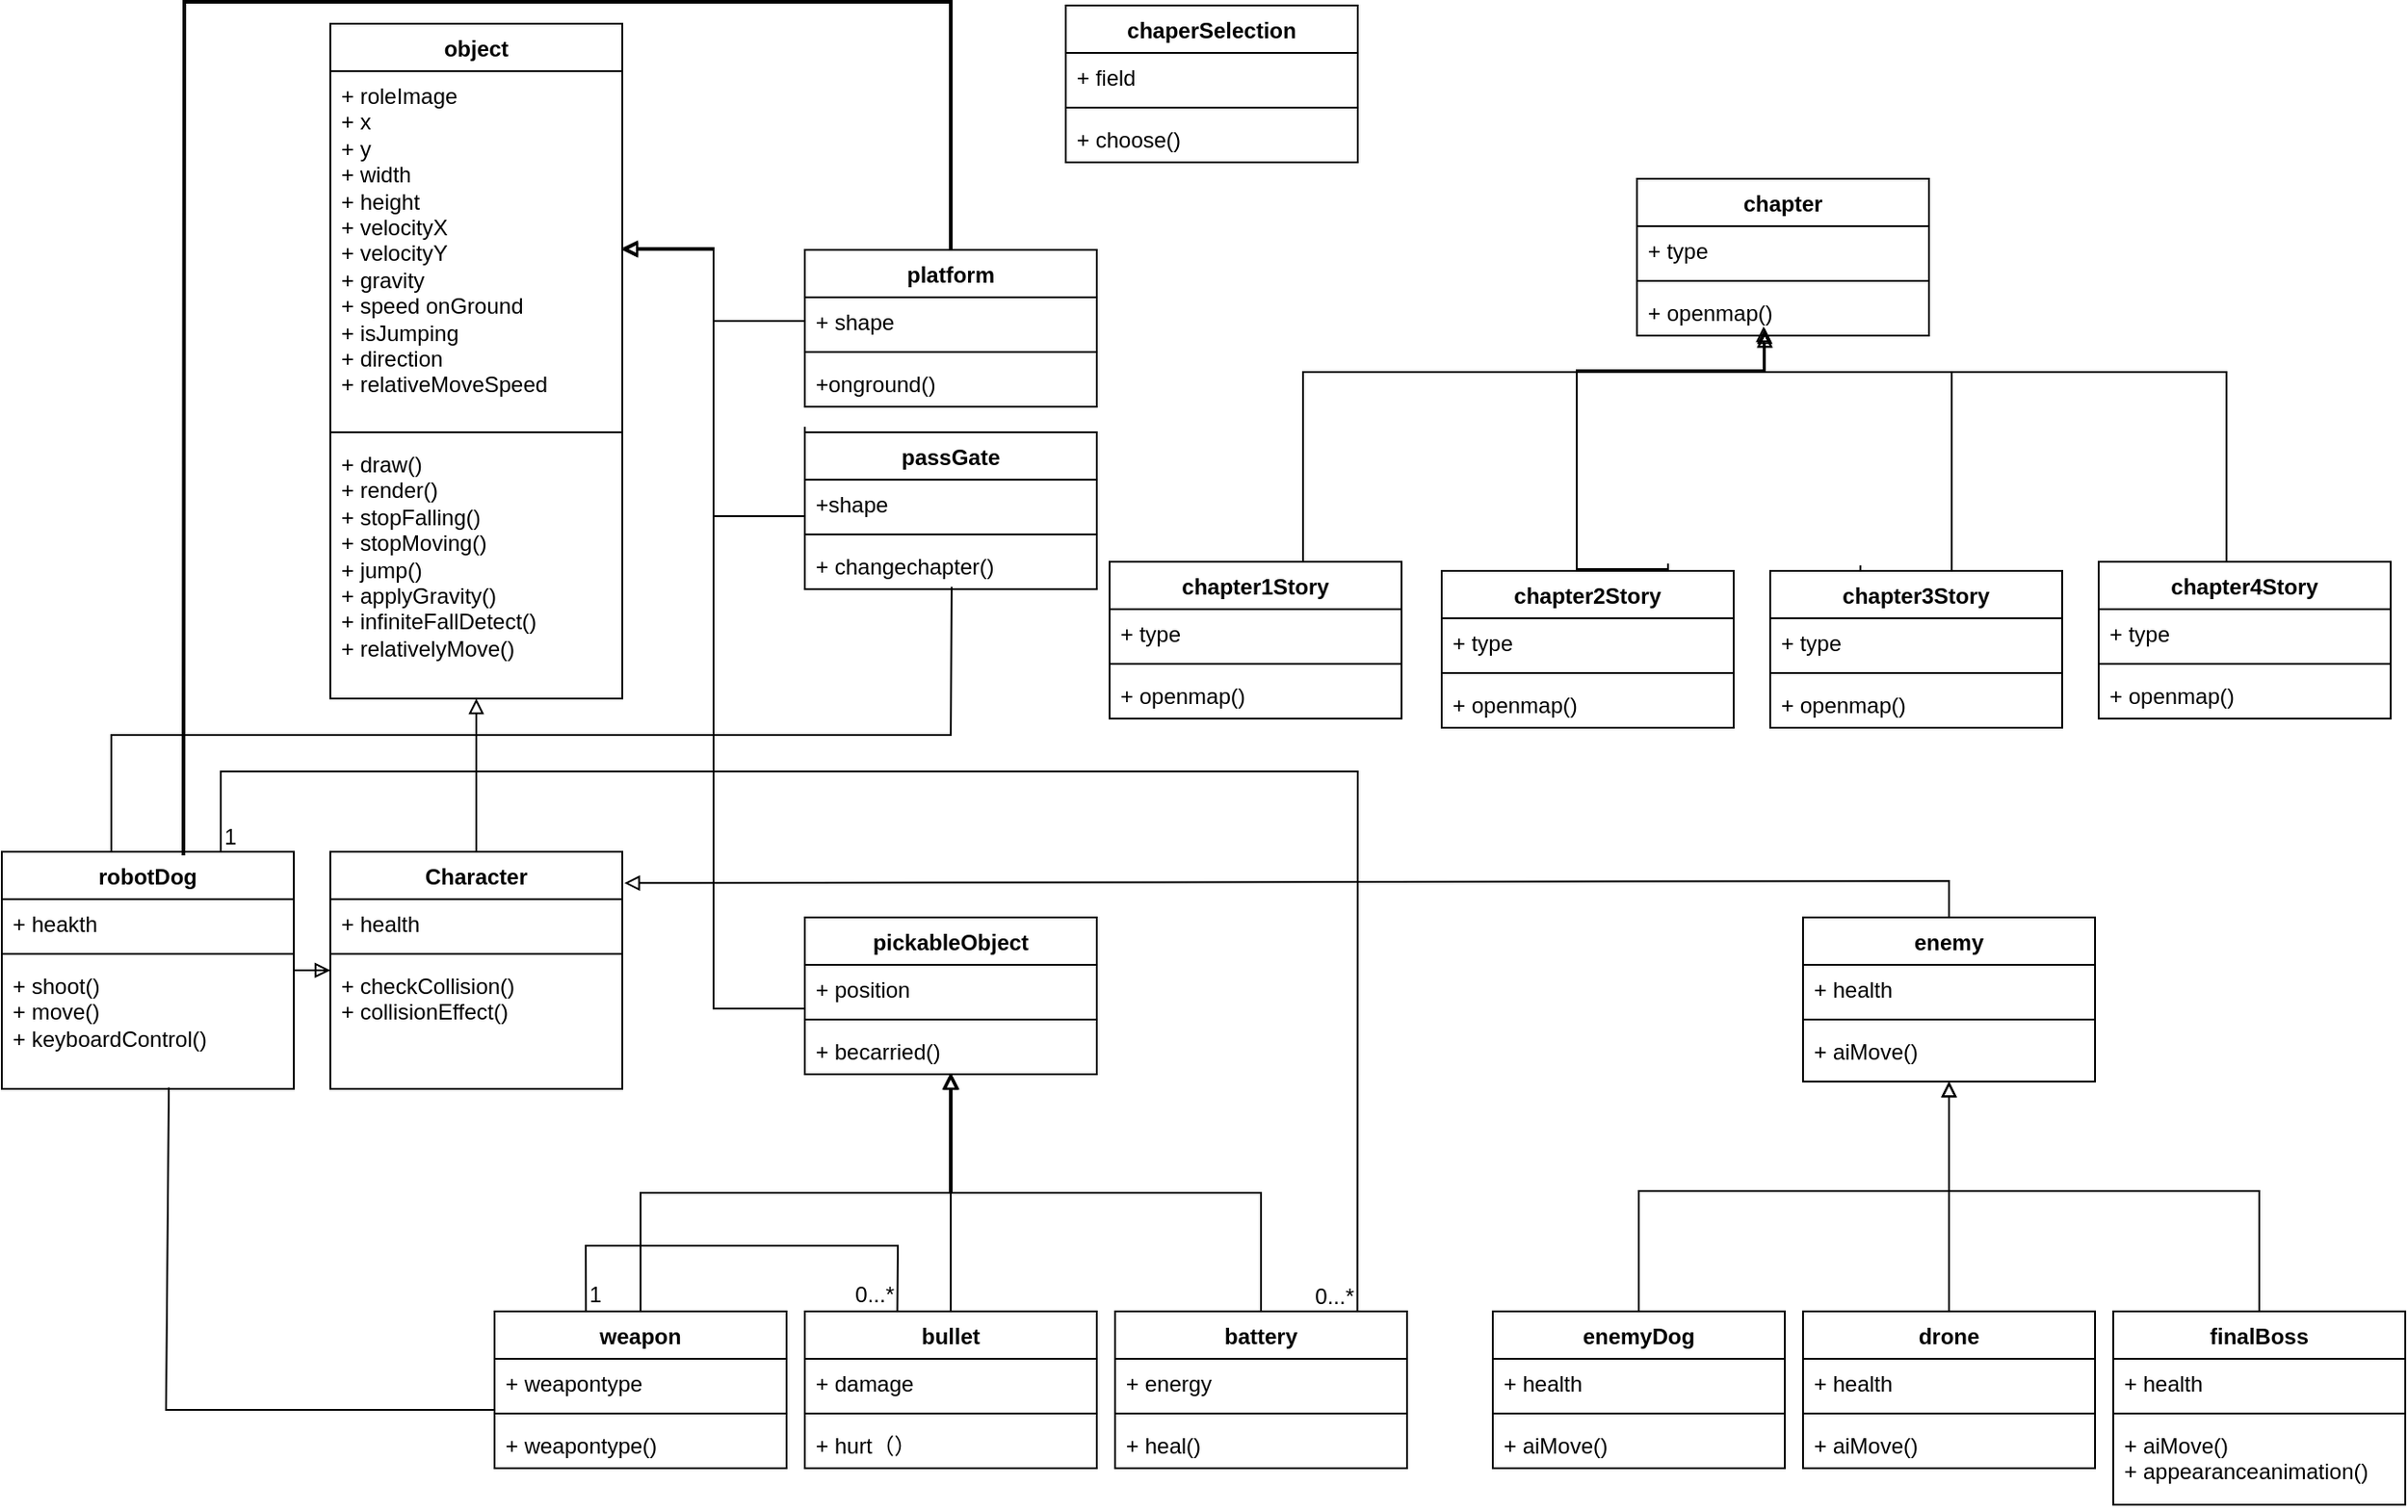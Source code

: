 <mxfile version="26.2.14">
  <diagram name="第 1 页" id="Hwi3SMRiW6C2YLHzwT59">
    <mxGraphModel dx="1477" dy="814" grid="0" gridSize="10" guides="1" tooltips="1" connect="1" arrows="1" fold="1" page="0" pageScale="1" pageWidth="827" pageHeight="1169" math="0" shadow="0">
      <root>
        <mxCell id="0" />
        <mxCell id="1" parent="0" />
        <mxCell id="Ydy03OJYwAmVGz2QXwth-1" value="object" style="swimlane;fontStyle=1;align=center;verticalAlign=top;childLayout=stackLayout;horizontal=1;startSize=26;horizontalStack=0;resizeParent=1;resizeParentMax=0;resizeLast=0;collapsible=1;marginBottom=0;whiteSpace=wrap;html=1;" parent="1" vertex="1">
          <mxGeometry x="200" y="250" width="160" height="370" as="geometry">
            <mxRectangle x="190" y="40" width="70" height="30" as="alternateBounds" />
          </mxGeometry>
        </mxCell>
        <mxCell id="Ydy03OJYwAmVGz2QXwth-2" value="+ roleImage&lt;div&gt;&lt;span style=&quot;background-color: transparent; color: light-dark(rgb(0, 0, 0), rgb(255, 255, 255));&quot;&gt;+ x&lt;/span&gt;&lt;/div&gt;&lt;div&gt;&lt;span style=&quot;background-color: transparent; color: light-dark(rgb(0, 0, 0), rgb(255, 255, 255));&quot;&gt;+ y&lt;/span&gt;&lt;/div&gt;&lt;div&gt;&lt;span style=&quot;background-color: transparent; color: light-dark(rgb(0, 0, 0), rgb(255, 255, 255));&quot;&gt;+ width&lt;/span&gt;&lt;/div&gt;&lt;div&gt;&lt;span style=&quot;background-color: transparent; color: light-dark(rgb(0, 0, 0), rgb(255, 255, 255));&quot;&gt;+ height&lt;/span&gt;&lt;/div&gt;&lt;div&gt;&lt;span style=&quot;background-color: transparent; color: light-dark(rgb(0, 0, 0), rgb(255, 255, 255));&quot;&gt;+ velocityX&lt;/span&gt;&lt;/div&gt;&lt;div&gt;&lt;span style=&quot;background-color: transparent; color: light-dark(rgb(0, 0, 0), rgb(255, 255, 255));&quot;&gt;+ velocityY&lt;/span&gt;&lt;/div&gt;&lt;div&gt;&lt;span style=&quot;background-color: transparent; color: light-dark(rgb(0, 0, 0), rgb(255, 255, 255));&quot;&gt;+ gravity&lt;/span&gt;&lt;/div&gt;&lt;div&gt;&lt;span style=&quot;background-color: transparent; color: light-dark(rgb(0, 0, 0), rgb(255, 255, 255));&quot;&gt;+ speed onGround&lt;/span&gt;&lt;/div&gt;&lt;div&gt;&lt;span style=&quot;background-color: transparent; color: light-dark(rgb(0, 0, 0), rgb(255, 255, 255));&quot;&gt;+ isJumping&lt;/span&gt;&lt;/div&gt;&lt;div&gt;&lt;span style=&quot;background-color: transparent; color: light-dark(rgb(0, 0, 0), rgb(255, 255, 255));&quot;&gt;+ direction&lt;/span&gt;&lt;/div&gt;&lt;div&gt;&lt;span style=&quot;background-color: transparent; color: light-dark(rgb(0, 0, 0), rgb(255, 255, 255));&quot;&gt;+ relativeMoveSpeed&lt;/span&gt;&lt;/div&gt;" style="text;strokeColor=none;fillColor=none;align=left;verticalAlign=top;spacingLeft=4;spacingRight=4;overflow=hidden;rotatable=0;points=[[0,0.5],[1,0.5]];portConstraint=eastwest;whiteSpace=wrap;html=1;fontSize=12;" parent="Ydy03OJYwAmVGz2QXwth-1" vertex="1">
          <mxGeometry y="26" width="160" height="194" as="geometry" />
        </mxCell>
        <mxCell id="Ydy03OJYwAmVGz2QXwth-3" value="" style="line;strokeWidth=1;fillColor=none;align=left;verticalAlign=middle;spacingTop=-1;spacingLeft=3;spacingRight=3;rotatable=0;labelPosition=right;points=[];portConstraint=eastwest;strokeColor=inherit;" parent="Ydy03OJYwAmVGz2QXwth-1" vertex="1">
          <mxGeometry y="220" width="160" height="8" as="geometry" />
        </mxCell>
        <mxCell id="Ydy03OJYwAmVGz2QXwth-4" value="+ draw()&lt;div&gt;+ render()&lt;/div&gt;&lt;div&gt;+ stopFalling()&lt;/div&gt;&lt;div&gt;+ stopMoving()&lt;/div&gt;&lt;div&gt;+ jump()&lt;/div&gt;&lt;div&gt;+ applyGravity()&lt;/div&gt;&lt;div&gt;+ infiniteFallDetect()&lt;/div&gt;&lt;div&gt;+ relativelyMove()&lt;/div&gt;" style="text;strokeColor=none;fillColor=none;align=left;verticalAlign=top;spacingLeft=4;spacingRight=4;overflow=hidden;rotatable=0;points=[[0,0.5],[1,0.5]];portConstraint=eastwest;whiteSpace=wrap;html=1;" parent="Ydy03OJYwAmVGz2QXwth-1" vertex="1">
          <mxGeometry y="228" width="160" height="142" as="geometry" />
        </mxCell>
        <mxCell id="Ydy03OJYwAmVGz2QXwth-124" style="edgeStyle=orthogonalEdgeStyle;rounded=0;orthogonalLoop=1;jettySize=auto;html=1;endArrow=block;endFill=0;" parent="1" source="Ydy03OJYwAmVGz2QXwth-5" target="Ydy03OJYwAmVGz2QXwth-1" edge="1">
          <mxGeometry relative="1" as="geometry" />
        </mxCell>
        <mxCell id="Ydy03OJYwAmVGz2QXwth-5" value="Character" style="swimlane;fontStyle=1;align=center;verticalAlign=top;childLayout=stackLayout;horizontal=1;startSize=26;horizontalStack=0;resizeParent=1;resizeParentMax=0;resizeLast=0;collapsible=1;marginBottom=0;whiteSpace=wrap;html=1;" parent="1" vertex="1">
          <mxGeometry x="200" y="704" width="160" height="130" as="geometry" />
        </mxCell>
        <mxCell id="Ydy03OJYwAmVGz2QXwth-6" value="+ health" style="text;strokeColor=none;fillColor=none;align=left;verticalAlign=top;spacingLeft=4;spacingRight=4;overflow=hidden;rotatable=0;points=[[0,0.5],[1,0.5]];portConstraint=eastwest;whiteSpace=wrap;html=1;" parent="Ydy03OJYwAmVGz2QXwth-5" vertex="1">
          <mxGeometry y="26" width="160" height="26" as="geometry" />
        </mxCell>
        <mxCell id="Ydy03OJYwAmVGz2QXwth-7" value="" style="line;strokeWidth=1;fillColor=none;align=left;verticalAlign=middle;spacingTop=-1;spacingLeft=3;spacingRight=3;rotatable=0;labelPosition=right;points=[];portConstraint=eastwest;strokeColor=inherit;" parent="Ydy03OJYwAmVGz2QXwth-5" vertex="1">
          <mxGeometry y="52" width="160" height="8" as="geometry" />
        </mxCell>
        <mxCell id="Ydy03OJYwAmVGz2QXwth-8" value="+ checkCollision()&lt;div&gt;+ collisionEffect()&lt;/div&gt;" style="text;strokeColor=none;fillColor=none;align=left;verticalAlign=top;spacingLeft=4;spacingRight=4;overflow=hidden;rotatable=0;points=[[0,0.5],[1,0.5]];portConstraint=eastwest;whiteSpace=wrap;html=1;" parent="Ydy03OJYwAmVGz2QXwth-5" vertex="1">
          <mxGeometry y="60" width="160" height="70" as="geometry" />
        </mxCell>
        <mxCell id="Ydy03OJYwAmVGz2QXwth-9" value="enemy" style="swimlane;fontStyle=1;align=center;verticalAlign=top;childLayout=stackLayout;horizontal=1;startSize=26;horizontalStack=0;resizeParent=1;resizeParentMax=0;resizeLast=0;collapsible=1;marginBottom=0;whiteSpace=wrap;html=1;" parent="1" vertex="1">
          <mxGeometry x="1007" y="740" width="160" height="90" as="geometry" />
        </mxCell>
        <mxCell id="Ydy03OJYwAmVGz2QXwth-10" value="+ health" style="text;strokeColor=none;fillColor=none;align=left;verticalAlign=top;spacingLeft=4;spacingRight=4;overflow=hidden;rotatable=0;points=[[0,0.5],[1,0.5]];portConstraint=eastwest;whiteSpace=wrap;html=1;" parent="Ydy03OJYwAmVGz2QXwth-9" vertex="1">
          <mxGeometry y="26" width="160" height="26" as="geometry" />
        </mxCell>
        <mxCell id="Ydy03OJYwAmVGz2QXwth-11" value="" style="line;strokeWidth=1;fillColor=none;align=left;verticalAlign=middle;spacingTop=-1;spacingLeft=3;spacingRight=3;rotatable=0;labelPosition=right;points=[];portConstraint=eastwest;strokeColor=inherit;" parent="Ydy03OJYwAmVGz2QXwth-9" vertex="1">
          <mxGeometry y="52" width="160" height="8" as="geometry" />
        </mxCell>
        <mxCell id="Ydy03OJYwAmVGz2QXwth-12" value="+ aiMove()" style="text;strokeColor=none;fillColor=none;align=left;verticalAlign=top;spacingLeft=4;spacingRight=4;overflow=hidden;rotatable=0;points=[[0,0.5],[1,0.5]];portConstraint=eastwest;whiteSpace=wrap;html=1;" parent="Ydy03OJYwAmVGz2QXwth-9" vertex="1">
          <mxGeometry y="60" width="160" height="30" as="geometry" />
        </mxCell>
        <mxCell id="Ydy03OJYwAmVGz2QXwth-115" style="edgeStyle=orthogonalEdgeStyle;rounded=0;orthogonalLoop=1;jettySize=auto;html=1;endArrow=block;endFill=0;" parent="1" source="Ydy03OJYwAmVGz2QXwth-13" target="Ydy03OJYwAmVGz2QXwth-5" edge="1">
          <mxGeometry relative="1" as="geometry" />
        </mxCell>
        <mxCell id="Ydy03OJYwAmVGz2QXwth-13" value="robotDog" style="swimlane;fontStyle=1;align=center;verticalAlign=top;childLayout=stackLayout;horizontal=1;startSize=26;horizontalStack=0;resizeParent=1;resizeParentMax=0;resizeLast=0;collapsible=1;marginBottom=0;whiteSpace=wrap;html=1;" parent="1" vertex="1">
          <mxGeometry x="20" y="704" width="160" height="130" as="geometry" />
        </mxCell>
        <mxCell id="Ydy03OJYwAmVGz2QXwth-14" value="+ heakth" style="text;strokeColor=none;fillColor=none;align=left;verticalAlign=top;spacingLeft=4;spacingRight=4;overflow=hidden;rotatable=0;points=[[0,0.5],[1,0.5]];portConstraint=eastwest;whiteSpace=wrap;html=1;" parent="Ydy03OJYwAmVGz2QXwth-13" vertex="1">
          <mxGeometry y="26" width="160" height="26" as="geometry" />
        </mxCell>
        <mxCell id="Ydy03OJYwAmVGz2QXwth-15" value="" style="line;strokeWidth=1;fillColor=none;align=left;verticalAlign=middle;spacingTop=-1;spacingLeft=3;spacingRight=3;rotatable=0;labelPosition=right;points=[];portConstraint=eastwest;strokeColor=inherit;" parent="Ydy03OJYwAmVGz2QXwth-13" vertex="1">
          <mxGeometry y="52" width="160" height="8" as="geometry" />
        </mxCell>
        <mxCell id="Ydy03OJYwAmVGz2QXwth-16" value="+ shoot()&lt;div&gt;+ move()&lt;/div&gt;&lt;div&gt;+ keyboardControl()&lt;/div&gt;" style="text;strokeColor=none;fillColor=none;align=left;verticalAlign=top;spacingLeft=4;spacingRight=4;overflow=hidden;rotatable=0;points=[[0,0.5],[1,0.5]];portConstraint=eastwest;whiteSpace=wrap;html=1;" parent="Ydy03OJYwAmVGz2QXwth-13" vertex="1">
          <mxGeometry y="60" width="160" height="70" as="geometry" />
        </mxCell>
        <mxCell id="Ydy03OJYwAmVGz2QXwth-119" style="edgeStyle=orthogonalEdgeStyle;rounded=0;orthogonalLoop=1;jettySize=auto;html=1;exitX=0.5;exitY=0;exitDx=0;exitDy=0;endArrow=block;endFill=0;" parent="1" source="Ydy03OJYwAmVGz2QXwth-17" target="Ydy03OJYwAmVGz2QXwth-9" edge="1">
          <mxGeometry relative="1" as="geometry">
            <Array as="points">
              <mxPoint x="917" y="890" />
              <mxPoint x="1087" y="890" />
            </Array>
          </mxGeometry>
        </mxCell>
        <mxCell id="Ydy03OJYwAmVGz2QXwth-17" value="enemyDog" style="swimlane;fontStyle=1;align=center;verticalAlign=top;childLayout=stackLayout;horizontal=1;startSize=26;horizontalStack=0;resizeParent=1;resizeParentMax=0;resizeLast=0;collapsible=1;marginBottom=0;whiteSpace=wrap;html=1;" parent="1" vertex="1">
          <mxGeometry x="837" y="956" width="160" height="86" as="geometry" />
        </mxCell>
        <mxCell id="Ydy03OJYwAmVGz2QXwth-18" value="+ health" style="text;strokeColor=none;fillColor=none;align=left;verticalAlign=top;spacingLeft=4;spacingRight=4;overflow=hidden;rotatable=0;points=[[0,0.5],[1,0.5]];portConstraint=eastwest;whiteSpace=wrap;html=1;" parent="Ydy03OJYwAmVGz2QXwth-17" vertex="1">
          <mxGeometry y="26" width="160" height="26" as="geometry" />
        </mxCell>
        <mxCell id="Ydy03OJYwAmVGz2QXwth-19" value="" style="line;strokeWidth=1;fillColor=none;align=left;verticalAlign=middle;spacingTop=-1;spacingLeft=3;spacingRight=3;rotatable=0;labelPosition=right;points=[];portConstraint=eastwest;strokeColor=inherit;" parent="Ydy03OJYwAmVGz2QXwth-17" vertex="1">
          <mxGeometry y="52" width="160" height="8" as="geometry" />
        </mxCell>
        <mxCell id="Ydy03OJYwAmVGz2QXwth-20" value="+ aiMove()" style="text;strokeColor=none;fillColor=none;align=left;verticalAlign=top;spacingLeft=4;spacingRight=4;overflow=hidden;rotatable=0;points=[[0,0.5],[1,0.5]];portConstraint=eastwest;whiteSpace=wrap;html=1;" parent="Ydy03OJYwAmVGz2QXwth-17" vertex="1">
          <mxGeometry y="60" width="160" height="26" as="geometry" />
        </mxCell>
        <mxCell id="Ydy03OJYwAmVGz2QXwth-118" style="edgeStyle=orthogonalEdgeStyle;rounded=0;orthogonalLoop=1;jettySize=auto;html=1;exitX=0.5;exitY=0;exitDx=0;exitDy=0;endArrow=block;endFill=0;" parent="1" source="Ydy03OJYwAmVGz2QXwth-21" target="Ydy03OJYwAmVGz2QXwth-9" edge="1">
          <mxGeometry relative="1" as="geometry" />
        </mxCell>
        <mxCell id="Ydy03OJYwAmVGz2QXwth-21" value="drone" style="swimlane;fontStyle=1;align=center;verticalAlign=top;childLayout=stackLayout;horizontal=1;startSize=26;horizontalStack=0;resizeParent=1;resizeParentMax=0;resizeLast=0;collapsible=1;marginBottom=0;whiteSpace=wrap;html=1;" parent="1" vertex="1">
          <mxGeometry x="1007" y="956" width="160" height="86" as="geometry" />
        </mxCell>
        <mxCell id="Ydy03OJYwAmVGz2QXwth-22" value="+ health" style="text;strokeColor=none;fillColor=none;align=left;verticalAlign=top;spacingLeft=4;spacingRight=4;overflow=hidden;rotatable=0;points=[[0,0.5],[1,0.5]];portConstraint=eastwest;whiteSpace=wrap;html=1;" parent="Ydy03OJYwAmVGz2QXwth-21" vertex="1">
          <mxGeometry y="26" width="160" height="26" as="geometry" />
        </mxCell>
        <mxCell id="Ydy03OJYwAmVGz2QXwth-23" value="" style="line;strokeWidth=1;fillColor=none;align=left;verticalAlign=middle;spacingTop=-1;spacingLeft=3;spacingRight=3;rotatable=0;labelPosition=right;points=[];portConstraint=eastwest;strokeColor=inherit;" parent="Ydy03OJYwAmVGz2QXwth-21" vertex="1">
          <mxGeometry y="52" width="160" height="8" as="geometry" />
        </mxCell>
        <mxCell id="Ydy03OJYwAmVGz2QXwth-24" value="+ aiMove()" style="text;strokeColor=none;fillColor=none;align=left;verticalAlign=top;spacingLeft=4;spacingRight=4;overflow=hidden;rotatable=0;points=[[0,0.5],[1,0.5]];portConstraint=eastwest;whiteSpace=wrap;html=1;" parent="Ydy03OJYwAmVGz2QXwth-21" vertex="1">
          <mxGeometry y="60" width="160" height="26" as="geometry" />
        </mxCell>
        <mxCell id="Ydy03OJYwAmVGz2QXwth-25" value="battery" style="swimlane;fontStyle=1;align=center;verticalAlign=top;childLayout=stackLayout;horizontal=1;startSize=26;horizontalStack=0;resizeParent=1;resizeParentMax=0;resizeLast=0;collapsible=1;marginBottom=0;whiteSpace=wrap;html=1;" parent="1" vertex="1">
          <mxGeometry x="630" y="956" width="160" height="86" as="geometry" />
        </mxCell>
        <mxCell id="Ydy03OJYwAmVGz2QXwth-26" value="+ energy" style="text;strokeColor=none;fillColor=none;align=left;verticalAlign=top;spacingLeft=4;spacingRight=4;overflow=hidden;rotatable=0;points=[[0,0.5],[1,0.5]];portConstraint=eastwest;whiteSpace=wrap;html=1;" parent="Ydy03OJYwAmVGz2QXwth-25" vertex="1">
          <mxGeometry y="26" width="160" height="26" as="geometry" />
        </mxCell>
        <mxCell id="Ydy03OJYwAmVGz2QXwth-27" value="" style="line;strokeWidth=1;fillColor=none;align=left;verticalAlign=middle;spacingTop=-1;spacingLeft=3;spacingRight=3;rotatable=0;labelPosition=right;points=[];portConstraint=eastwest;strokeColor=inherit;" parent="Ydy03OJYwAmVGz2QXwth-25" vertex="1">
          <mxGeometry y="52" width="160" height="8" as="geometry" />
        </mxCell>
        <mxCell id="Ydy03OJYwAmVGz2QXwth-28" value="+ heal()" style="text;strokeColor=none;fillColor=none;align=left;verticalAlign=top;spacingLeft=4;spacingRight=4;overflow=hidden;rotatable=0;points=[[0,0.5],[1,0.5]];portConstraint=eastwest;whiteSpace=wrap;html=1;" parent="Ydy03OJYwAmVGz2QXwth-25" vertex="1">
          <mxGeometry y="60" width="160" height="26" as="geometry" />
        </mxCell>
        <mxCell id="Ydy03OJYwAmVGz2QXwth-29" value="weapon" style="swimlane;fontStyle=1;align=center;verticalAlign=top;childLayout=stackLayout;horizontal=1;startSize=26;horizontalStack=0;resizeParent=1;resizeParentMax=0;resizeLast=0;collapsible=1;marginBottom=0;whiteSpace=wrap;html=1;" parent="1" vertex="1">
          <mxGeometry x="290" y="956" width="160" height="86" as="geometry" />
        </mxCell>
        <mxCell id="Ydy03OJYwAmVGz2QXwth-30" value="+ weapontype" style="text;strokeColor=none;fillColor=none;align=left;verticalAlign=top;spacingLeft=4;spacingRight=4;overflow=hidden;rotatable=0;points=[[0,0.5],[1,0.5]];portConstraint=eastwest;whiteSpace=wrap;html=1;" parent="Ydy03OJYwAmVGz2QXwth-29" vertex="1">
          <mxGeometry y="26" width="160" height="26" as="geometry" />
        </mxCell>
        <mxCell id="Ydy03OJYwAmVGz2QXwth-31" value="" style="line;strokeWidth=1;fillColor=none;align=left;verticalAlign=middle;spacingTop=-1;spacingLeft=3;spacingRight=3;rotatable=0;labelPosition=right;points=[];portConstraint=eastwest;strokeColor=inherit;" parent="Ydy03OJYwAmVGz2QXwth-29" vertex="1">
          <mxGeometry y="52" width="160" height="8" as="geometry" />
        </mxCell>
        <mxCell id="Ydy03OJYwAmVGz2QXwth-32" value="+ weapontype()" style="text;strokeColor=none;fillColor=none;align=left;verticalAlign=top;spacingLeft=4;spacingRight=4;overflow=hidden;rotatable=0;points=[[0,0.5],[1,0.5]];portConstraint=eastwest;whiteSpace=wrap;html=1;" parent="Ydy03OJYwAmVGz2QXwth-29" vertex="1">
          <mxGeometry y="60" width="160" height="26" as="geometry" />
        </mxCell>
        <mxCell id="Ydy03OJYwAmVGz2QXwth-107" style="edgeStyle=orthogonalEdgeStyle;rounded=0;orthogonalLoop=1;jettySize=auto;html=1;exitX=0.5;exitY=0;exitDx=0;exitDy=0;endArrow=block;endFill=0;" parent="1" source="Ydy03OJYwAmVGz2QXwth-33" target="Ydy03OJYwAmVGz2QXwth-100" edge="1">
          <mxGeometry relative="1" as="geometry" />
        </mxCell>
        <mxCell id="Ydy03OJYwAmVGz2QXwth-33" value="bullet" style="swimlane;fontStyle=1;align=center;verticalAlign=top;childLayout=stackLayout;horizontal=1;startSize=26;horizontalStack=0;resizeParent=1;resizeParentMax=0;resizeLast=0;collapsible=1;marginBottom=0;whiteSpace=wrap;html=1;" parent="1" vertex="1">
          <mxGeometry x="460" y="956" width="160" height="86" as="geometry" />
        </mxCell>
        <mxCell id="Ydy03OJYwAmVGz2QXwth-34" value="+ damage" style="text;strokeColor=none;fillColor=none;align=left;verticalAlign=top;spacingLeft=4;spacingRight=4;overflow=hidden;rotatable=0;points=[[0,0.5],[1,0.5]];portConstraint=eastwest;whiteSpace=wrap;html=1;" parent="Ydy03OJYwAmVGz2QXwth-33" vertex="1">
          <mxGeometry y="26" width="160" height="26" as="geometry" />
        </mxCell>
        <mxCell id="Ydy03OJYwAmVGz2QXwth-35" value="" style="line;strokeWidth=1;fillColor=none;align=left;verticalAlign=middle;spacingTop=-1;spacingLeft=3;spacingRight=3;rotatable=0;labelPosition=right;points=[];portConstraint=eastwest;strokeColor=inherit;" parent="Ydy03OJYwAmVGz2QXwth-33" vertex="1">
          <mxGeometry y="52" width="160" height="8" as="geometry" />
        </mxCell>
        <mxCell id="Ydy03OJYwAmVGz2QXwth-36" value="+ hurt（）" style="text;strokeColor=none;fillColor=none;align=left;verticalAlign=top;spacingLeft=4;spacingRight=4;overflow=hidden;rotatable=0;points=[[0,0.5],[1,0.5]];portConstraint=eastwest;whiteSpace=wrap;html=1;" parent="Ydy03OJYwAmVGz2QXwth-33" vertex="1">
          <mxGeometry y="60" width="160" height="26" as="geometry" />
        </mxCell>
        <mxCell id="Ydy03OJYwAmVGz2QXwth-37" value="platform" style="swimlane;fontStyle=1;align=center;verticalAlign=top;childLayout=stackLayout;horizontal=1;startSize=26;horizontalStack=0;resizeParent=1;resizeParentMax=0;resizeLast=0;collapsible=1;marginBottom=0;whiteSpace=wrap;html=1;" parent="1" vertex="1">
          <mxGeometry x="460" y="374" width="160" height="86" as="geometry" />
        </mxCell>
        <mxCell id="Ydy03OJYwAmVGz2QXwth-38" value="+ shape" style="text;strokeColor=none;fillColor=none;align=left;verticalAlign=top;spacingLeft=4;spacingRight=4;overflow=hidden;rotatable=0;points=[[0,0.5],[1,0.5]];portConstraint=eastwest;whiteSpace=wrap;html=1;" parent="Ydy03OJYwAmVGz2QXwth-37" vertex="1">
          <mxGeometry y="26" width="160" height="26" as="geometry" />
        </mxCell>
        <mxCell id="Ydy03OJYwAmVGz2QXwth-39" value="" style="line;strokeWidth=1;fillColor=none;align=left;verticalAlign=middle;spacingTop=-1;spacingLeft=3;spacingRight=3;rotatable=0;labelPosition=right;points=[];portConstraint=eastwest;strokeColor=inherit;" parent="Ydy03OJYwAmVGz2QXwth-37" vertex="1">
          <mxGeometry y="52" width="160" height="8" as="geometry" />
        </mxCell>
        <mxCell id="Ydy03OJYwAmVGz2QXwth-40" value="+onground()" style="text;strokeColor=none;fillColor=none;align=left;verticalAlign=top;spacingLeft=4;spacingRight=4;overflow=hidden;rotatable=0;points=[[0,0.5],[1,0.5]];portConstraint=eastwest;whiteSpace=wrap;html=1;" parent="Ydy03OJYwAmVGz2QXwth-37" vertex="1">
          <mxGeometry y="60" width="160" height="26" as="geometry" />
        </mxCell>
        <mxCell id="jBGDaQHdQsbLvLGPUwS--1" style="edgeStyle=orthogonalEdgeStyle;rounded=0;orthogonalLoop=1;jettySize=auto;html=1;endArrow=block;endFill=0;" parent="1" edge="1">
          <mxGeometry relative="1" as="geometry">
            <Array as="points">
              <mxPoint x="460" y="520" />
              <mxPoint x="410" y="520" />
              <mxPoint x="410" y="374" />
            </Array>
            <mxPoint x="460" y="471" as="sourcePoint" />
            <mxPoint x="360" y="374" as="targetPoint" />
          </mxGeometry>
        </mxCell>
        <mxCell id="Ydy03OJYwAmVGz2QXwth-41" value="passGate" style="swimlane;fontStyle=1;align=center;verticalAlign=top;childLayout=stackLayout;horizontal=1;startSize=26;horizontalStack=0;resizeParent=1;resizeParentMax=0;resizeLast=0;collapsible=1;marginBottom=0;whiteSpace=wrap;html=1;" parent="1" vertex="1">
          <mxGeometry x="460" y="474" width="160" height="86" as="geometry" />
        </mxCell>
        <mxCell id="Ydy03OJYwAmVGz2QXwth-42" value="+shape" style="text;strokeColor=none;fillColor=none;align=left;verticalAlign=top;spacingLeft=4;spacingRight=4;overflow=hidden;rotatable=0;points=[[0,0.5],[1,0.5]];portConstraint=eastwest;whiteSpace=wrap;html=1;" parent="Ydy03OJYwAmVGz2QXwth-41" vertex="1">
          <mxGeometry y="26" width="160" height="26" as="geometry" />
        </mxCell>
        <mxCell id="Ydy03OJYwAmVGz2QXwth-43" value="" style="line;strokeWidth=1;fillColor=none;align=left;verticalAlign=middle;spacingTop=-1;spacingLeft=3;spacingRight=3;rotatable=0;labelPosition=right;points=[];portConstraint=eastwest;strokeColor=inherit;" parent="Ydy03OJYwAmVGz2QXwth-41" vertex="1">
          <mxGeometry y="52" width="160" height="8" as="geometry" />
        </mxCell>
        <mxCell id="Ydy03OJYwAmVGz2QXwth-44" value="+ changechapter()" style="text;strokeColor=none;fillColor=none;align=left;verticalAlign=top;spacingLeft=4;spacingRight=4;overflow=hidden;rotatable=0;points=[[0,0.5],[1,0.5]];portConstraint=eastwest;whiteSpace=wrap;html=1;" parent="Ydy03OJYwAmVGz2QXwth-41" vertex="1">
          <mxGeometry y="60" width="160" height="26" as="geometry" />
        </mxCell>
        <mxCell id="Ydy03OJYwAmVGz2QXwth-121" style="edgeStyle=orthogonalEdgeStyle;rounded=0;orthogonalLoop=1;jettySize=auto;html=1;endArrow=block;endFill=0;" parent="1" source="Ydy03OJYwAmVGz2QXwth-45" target="Ydy03OJYwAmVGz2QXwth-9" edge="1">
          <mxGeometry relative="1" as="geometry">
            <Array as="points">
              <mxPoint x="1257" y="890" />
              <mxPoint x="1087" y="890" />
            </Array>
          </mxGeometry>
        </mxCell>
        <mxCell id="Ydy03OJYwAmVGz2QXwth-45" value="finalBoss" style="swimlane;fontStyle=1;align=center;verticalAlign=top;childLayout=stackLayout;horizontal=1;startSize=26;horizontalStack=0;resizeParent=1;resizeParentMax=0;resizeLast=0;collapsible=1;marginBottom=0;whiteSpace=wrap;html=1;" parent="1" vertex="1">
          <mxGeometry x="1177" y="956" width="160" height="106" as="geometry" />
        </mxCell>
        <mxCell id="Ydy03OJYwAmVGz2QXwth-46" value="+ health" style="text;strokeColor=none;fillColor=none;align=left;verticalAlign=top;spacingLeft=4;spacingRight=4;overflow=hidden;rotatable=0;points=[[0,0.5],[1,0.5]];portConstraint=eastwest;whiteSpace=wrap;html=1;" parent="Ydy03OJYwAmVGz2QXwth-45" vertex="1">
          <mxGeometry y="26" width="160" height="26" as="geometry" />
        </mxCell>
        <mxCell id="Ydy03OJYwAmVGz2QXwth-47" value="" style="line;strokeWidth=1;fillColor=none;align=left;verticalAlign=middle;spacingTop=-1;spacingLeft=3;spacingRight=3;rotatable=0;labelPosition=right;points=[];portConstraint=eastwest;strokeColor=inherit;" parent="Ydy03OJYwAmVGz2QXwth-45" vertex="1">
          <mxGeometry y="52" width="160" height="8" as="geometry" />
        </mxCell>
        <mxCell id="Ydy03OJYwAmVGz2QXwth-48" value="+ aiMove()&lt;div&gt;+ appearanceanimation()&amp;nbsp;&lt;/div&gt;" style="text;strokeColor=none;fillColor=none;align=left;verticalAlign=top;spacingLeft=4;spacingRight=4;overflow=hidden;rotatable=0;points=[[0,0.5],[1,0.5]];portConstraint=eastwest;whiteSpace=wrap;html=1;" parent="Ydy03OJYwAmVGz2QXwth-45" vertex="1">
          <mxGeometry y="60" width="160" height="46" as="geometry" />
        </mxCell>
        <mxCell id="jBGDaQHdQsbLvLGPUwS--5" style="edgeStyle=orthogonalEdgeStyle;rounded=0;orthogonalLoop=1;jettySize=auto;html=1;endArrow=block;endFill=0;" parent="1" edge="1">
          <mxGeometry relative="1" as="geometry">
            <Array as="points">
              <mxPoint x="460" y="790" />
              <mxPoint x="410" y="790" />
              <mxPoint x="410" y="374" />
            </Array>
            <mxPoint x="460" y="744" as="sourcePoint" />
            <mxPoint x="360" y="374" as="targetPoint" />
          </mxGeometry>
        </mxCell>
        <mxCell id="Ydy03OJYwAmVGz2QXwth-100" value="pickableObject" style="swimlane;fontStyle=1;align=center;verticalAlign=top;childLayout=stackLayout;horizontal=1;startSize=26;horizontalStack=0;resizeParent=1;resizeParentMax=0;resizeLast=0;collapsible=1;marginBottom=0;whiteSpace=wrap;html=1;" parent="1" vertex="1">
          <mxGeometry x="460" y="740" width="160" height="86" as="geometry" />
        </mxCell>
        <mxCell id="Ydy03OJYwAmVGz2QXwth-101" value="+ position" style="text;strokeColor=none;fillColor=none;align=left;verticalAlign=top;spacingLeft=4;spacingRight=4;overflow=hidden;rotatable=0;points=[[0,0.5],[1,0.5]];portConstraint=eastwest;whiteSpace=wrap;html=1;" parent="Ydy03OJYwAmVGz2QXwth-100" vertex="1">
          <mxGeometry y="26" width="160" height="26" as="geometry" />
        </mxCell>
        <mxCell id="Ydy03OJYwAmVGz2QXwth-102" value="" style="line;strokeWidth=1;fillColor=none;align=left;verticalAlign=middle;spacingTop=-1;spacingLeft=3;spacingRight=3;rotatable=0;labelPosition=right;points=[];portConstraint=eastwest;strokeColor=inherit;" parent="Ydy03OJYwAmVGz2QXwth-100" vertex="1">
          <mxGeometry y="52" width="160" height="8" as="geometry" />
        </mxCell>
        <mxCell id="Ydy03OJYwAmVGz2QXwth-103" value="+ becarried()" style="text;strokeColor=none;fillColor=none;align=left;verticalAlign=top;spacingLeft=4;spacingRight=4;overflow=hidden;rotatable=0;points=[[0,0.5],[1,0.5]];portConstraint=eastwest;whiteSpace=wrap;html=1;" parent="Ydy03OJYwAmVGz2QXwth-100" vertex="1">
          <mxGeometry y="60" width="160" height="26" as="geometry" />
        </mxCell>
        <mxCell id="Ydy03OJYwAmVGz2QXwth-110" style="edgeStyle=orthogonalEdgeStyle;rounded=0;orthogonalLoop=1;jettySize=auto;html=1;exitX=0.5;exitY=0;exitDx=0;exitDy=0;entryX=0.503;entryY=0.993;entryDx=0;entryDy=0;entryPerimeter=0;endArrow=block;endFill=0;" parent="1" source="Ydy03OJYwAmVGz2QXwth-29" target="Ydy03OJYwAmVGz2QXwth-103" edge="1">
          <mxGeometry relative="1" as="geometry" />
        </mxCell>
        <mxCell id="Ydy03OJYwAmVGz2QXwth-111" style="edgeStyle=orthogonalEdgeStyle;rounded=0;orthogonalLoop=1;jettySize=auto;html=1;entryX=0.497;entryY=0.993;entryDx=0;entryDy=0;entryPerimeter=0;endArrow=block;endFill=0;" parent="1" source="Ydy03OJYwAmVGz2QXwth-25" target="Ydy03OJYwAmVGz2QXwth-103" edge="1">
          <mxGeometry relative="1" as="geometry">
            <Array as="points">
              <mxPoint x="710" y="891" />
              <mxPoint x="540" y="891" />
            </Array>
          </mxGeometry>
        </mxCell>
        <mxCell id="Ydy03OJYwAmVGz2QXwth-129" value="chaperSelection" style="swimlane;fontStyle=1;align=center;verticalAlign=top;childLayout=stackLayout;horizontal=1;startSize=26;horizontalStack=0;resizeParent=1;resizeParentMax=0;resizeLast=0;collapsible=1;marginBottom=0;whiteSpace=wrap;html=1;" parent="1" vertex="1">
          <mxGeometry x="603" y="240" width="160" height="86" as="geometry" />
        </mxCell>
        <mxCell id="Ydy03OJYwAmVGz2QXwth-130" value="+ field" style="text;strokeColor=none;fillColor=none;align=left;verticalAlign=top;spacingLeft=4;spacingRight=4;overflow=hidden;rotatable=0;points=[[0,0.5],[1,0.5]];portConstraint=eastwest;whiteSpace=wrap;html=1;" parent="Ydy03OJYwAmVGz2QXwth-129" vertex="1">
          <mxGeometry y="26" width="160" height="26" as="geometry" />
        </mxCell>
        <mxCell id="Ydy03OJYwAmVGz2QXwth-131" value="" style="line;strokeWidth=1;fillColor=none;align=left;verticalAlign=middle;spacingTop=-1;spacingLeft=3;spacingRight=3;rotatable=0;labelPosition=right;points=[];portConstraint=eastwest;strokeColor=inherit;" parent="Ydy03OJYwAmVGz2QXwth-129" vertex="1">
          <mxGeometry y="52" width="160" height="8" as="geometry" />
        </mxCell>
        <mxCell id="Ydy03OJYwAmVGz2QXwth-132" value="+ choose()" style="text;strokeColor=none;fillColor=none;align=left;verticalAlign=top;spacingLeft=4;spacingRight=4;overflow=hidden;rotatable=0;points=[[0,0.5],[1,0.5]];portConstraint=eastwest;whiteSpace=wrap;html=1;" parent="Ydy03OJYwAmVGz2QXwth-129" vertex="1">
          <mxGeometry y="60" width="160" height="26" as="geometry" />
        </mxCell>
        <mxCell id="RWwD7nr9o_iWNDcXGolD-4" value="" style="endArrow=block;html=1;rounded=0;exitX=0.5;exitY=0;exitDx=0;exitDy=0;entryX=1.007;entryY=0.132;entryDx=0;entryDy=0;entryPerimeter=0;endFill=0;" parent="1" source="Ydy03OJYwAmVGz2QXwth-9" target="Ydy03OJYwAmVGz2QXwth-5" edge="1">
          <mxGeometry width="50" height="50" relative="1" as="geometry">
            <mxPoint x="660" y="680" as="sourcePoint" />
            <mxPoint x="1080" y="680" as="targetPoint" />
            <Array as="points">
              <mxPoint x="1087" y="720" />
            </Array>
          </mxGeometry>
        </mxCell>
        <mxCell id="RWwD7nr9o_iWNDcXGolD-7" style="edgeStyle=orthogonalEdgeStyle;rounded=0;orthogonalLoop=1;jettySize=auto;html=1;entryX=1;entryY=0.5;entryDx=0;entryDy=0;endArrow=block;endFill=0;" parent="1" source="Ydy03OJYwAmVGz2QXwth-38" target="Ydy03OJYwAmVGz2QXwth-2" edge="1">
          <mxGeometry relative="1" as="geometry">
            <mxPoint x="410" y="413" as="targetPoint" />
          </mxGeometry>
        </mxCell>
        <mxCell id="RWwD7nr9o_iWNDcXGolD-9" value="" style="endArrow=none;html=1;rounded=0;strokeWidth=2;entryX=0.5;entryY=0;entryDx=0;entryDy=0;exitX=0.622;exitY=0.015;exitDx=0;exitDy=0;exitPerimeter=0;" parent="1" source="Ydy03OJYwAmVGz2QXwth-13" target="Ydy03OJYwAmVGz2QXwth-37" edge="1">
          <mxGeometry relative="1" as="geometry">
            <mxPoint x="120" y="510" as="sourcePoint" />
            <mxPoint x="470" y="160" as="targetPoint" />
            <Array as="points">
              <mxPoint x="120" y="238" />
              <mxPoint x="540" y="238" />
            </Array>
          </mxGeometry>
        </mxCell>
        <mxCell id="RWwD7nr9o_iWNDcXGolD-14" value="" style="endArrow=none;html=1;rounded=0;exitX=0.572;exitY=0.989;exitDx=0;exitDy=0;exitPerimeter=0;" parent="1" source="Ydy03OJYwAmVGz2QXwth-16" edge="1">
          <mxGeometry relative="1" as="geometry">
            <mxPoint x="110" y="840" as="sourcePoint" />
            <mxPoint x="290" y="1010" as="targetPoint" />
            <Array as="points">
              <mxPoint x="110" y="1010" />
            </Array>
          </mxGeometry>
        </mxCell>
        <mxCell id="RWwD7nr9o_iWNDcXGolD-23" value="" style="endArrow=none;html=1;rounded=0;entryX=0.317;entryY=-0.005;entryDx=0;entryDy=0;entryPerimeter=0;exitX=0.313;exitY=-0.005;exitDx=0;exitDy=0;exitPerimeter=0;" parent="1" source="Ydy03OJYwAmVGz2QXwth-29" target="Ydy03OJYwAmVGz2QXwth-33" edge="1">
          <mxGeometry relative="1" as="geometry">
            <mxPoint x="340" y="920" as="sourcePoint" />
            <mxPoint x="500" y="920" as="targetPoint" />
            <Array as="points">
              <mxPoint x="340" y="920" />
              <mxPoint x="511" y="920" />
            </Array>
          </mxGeometry>
        </mxCell>
        <mxCell id="RWwD7nr9o_iWNDcXGolD-24" value="1" style="resizable=0;html=1;whiteSpace=wrap;align=left;verticalAlign=bottom;" parent="RWwD7nr9o_iWNDcXGolD-23" connectable="0" vertex="1">
          <mxGeometry x="-1" relative="1" as="geometry" />
        </mxCell>
        <mxCell id="RWwD7nr9o_iWNDcXGolD-25" value="0...*" style="resizable=0;html=1;whiteSpace=wrap;align=right;verticalAlign=bottom;" parent="RWwD7nr9o_iWNDcXGolD-23" connectable="0" vertex="1">
          <mxGeometry x="1" relative="1" as="geometry" />
        </mxCell>
        <mxCell id="RWwD7nr9o_iWNDcXGolD-26" value="" style="endArrow=none;html=1;rounded=0;entryX=0.83;entryY=0.005;entryDx=0;entryDy=0;entryPerimeter=0;exitX=0.75;exitY=0;exitDx=0;exitDy=0;" parent="1" source="Ydy03OJYwAmVGz2QXwth-13" target="Ydy03OJYwAmVGz2QXwth-25" edge="1">
          <mxGeometry relative="1" as="geometry">
            <mxPoint x="150" y="660" as="sourcePoint" />
            <mxPoint x="310" y="660" as="targetPoint" />
            <Array as="points">
              <mxPoint x="140" y="660" />
              <mxPoint x="763" y="660" />
            </Array>
          </mxGeometry>
        </mxCell>
        <mxCell id="RWwD7nr9o_iWNDcXGolD-27" value="1" style="resizable=0;html=1;whiteSpace=wrap;align=left;verticalAlign=bottom;" parent="RWwD7nr9o_iWNDcXGolD-26" connectable="0" vertex="1">
          <mxGeometry x="-1" relative="1" as="geometry" />
        </mxCell>
        <mxCell id="RWwD7nr9o_iWNDcXGolD-28" value="0...*" style="resizable=0;html=1;whiteSpace=wrap;align=right;verticalAlign=bottom;" parent="RWwD7nr9o_iWNDcXGolD-26" connectable="0" vertex="1">
          <mxGeometry x="1" relative="1" as="geometry" />
        </mxCell>
        <mxCell id="RWwD7nr9o_iWNDcXGolD-30" value="" style="endArrow=none;html=1;rounded=0;entryX=0.503;entryY=0.954;entryDx=0;entryDy=0;entryPerimeter=0;" parent="1" target="Ydy03OJYwAmVGz2QXwth-44" edge="1">
          <mxGeometry relative="1" as="geometry">
            <mxPoint x="80" y="704" as="sourcePoint" />
            <mxPoint x="650" y="630" as="targetPoint" />
            <Array as="points">
              <mxPoint x="80" y="640" />
              <mxPoint x="540" y="640" />
            </Array>
          </mxGeometry>
        </mxCell>
        <mxCell id="o-LWs-QAreJ5BCgcMk4c-7" value="chapter" style="swimlane;fontStyle=1;align=center;verticalAlign=top;childLayout=stackLayout;horizontal=1;startSize=26;horizontalStack=0;resizeParent=1;resizeParentMax=0;resizeLast=0;collapsible=1;marginBottom=0;whiteSpace=wrap;html=1;" vertex="1" parent="1">
          <mxGeometry x="916" y="335" width="160" height="86" as="geometry" />
        </mxCell>
        <mxCell id="o-LWs-QAreJ5BCgcMk4c-8" value="+ type" style="text;strokeColor=none;fillColor=none;align=left;verticalAlign=top;spacingLeft=4;spacingRight=4;overflow=hidden;rotatable=0;points=[[0,0.5],[1,0.5]];portConstraint=eastwest;whiteSpace=wrap;html=1;" vertex="1" parent="o-LWs-QAreJ5BCgcMk4c-7">
          <mxGeometry y="26" width="160" height="26" as="geometry" />
        </mxCell>
        <mxCell id="o-LWs-QAreJ5BCgcMk4c-9" value="" style="line;strokeWidth=1;fillColor=none;align=left;verticalAlign=middle;spacingTop=-1;spacingLeft=3;spacingRight=3;rotatable=0;labelPosition=right;points=[];portConstraint=eastwest;strokeColor=inherit;" vertex="1" parent="o-LWs-QAreJ5BCgcMk4c-7">
          <mxGeometry y="52" width="160" height="8" as="geometry" />
        </mxCell>
        <mxCell id="o-LWs-QAreJ5BCgcMk4c-10" value="+ openmap()" style="text;strokeColor=none;fillColor=none;align=left;verticalAlign=top;spacingLeft=4;spacingRight=4;overflow=hidden;rotatable=0;points=[[0,0.5],[1,0.5]];portConstraint=eastwest;whiteSpace=wrap;html=1;" vertex="1" parent="o-LWs-QAreJ5BCgcMk4c-7">
          <mxGeometry y="60" width="160" height="26" as="geometry" />
        </mxCell>
        <mxCell id="o-LWs-QAreJ5BCgcMk4c-12" value="chapter2Story" style="swimlane;fontStyle=1;align=center;verticalAlign=top;childLayout=stackLayout;horizontal=1;startSize=26;horizontalStack=0;resizeParent=1;resizeParentMax=0;resizeLast=0;collapsible=1;marginBottom=0;whiteSpace=wrap;html=1;" vertex="1" parent="1">
          <mxGeometry x="809" y="550" width="160" height="86" as="geometry" />
        </mxCell>
        <mxCell id="o-LWs-QAreJ5BCgcMk4c-13" value="+ type" style="text;strokeColor=none;fillColor=none;align=left;verticalAlign=top;spacingLeft=4;spacingRight=4;overflow=hidden;rotatable=0;points=[[0,0.5],[1,0.5]];portConstraint=eastwest;whiteSpace=wrap;html=1;" vertex="1" parent="o-LWs-QAreJ5BCgcMk4c-12">
          <mxGeometry y="26" width="160" height="26" as="geometry" />
        </mxCell>
        <mxCell id="o-LWs-QAreJ5BCgcMk4c-14" value="" style="line;strokeWidth=1;fillColor=none;align=left;verticalAlign=middle;spacingTop=-1;spacingLeft=3;spacingRight=3;rotatable=0;labelPosition=right;points=[];portConstraint=eastwest;strokeColor=inherit;" vertex="1" parent="o-LWs-QAreJ5BCgcMk4c-12">
          <mxGeometry y="52" width="160" height="8" as="geometry" />
        </mxCell>
        <mxCell id="o-LWs-QAreJ5BCgcMk4c-15" value="+ openmap()" style="text;strokeColor=none;fillColor=none;align=left;verticalAlign=top;spacingLeft=4;spacingRight=4;overflow=hidden;rotatable=0;points=[[0,0.5],[1,0.5]];portConstraint=eastwest;whiteSpace=wrap;html=1;" vertex="1" parent="o-LWs-QAreJ5BCgcMk4c-12">
          <mxGeometry y="60" width="160" height="26" as="geometry" />
        </mxCell>
        <mxCell id="o-LWs-QAreJ5BCgcMk4c-16" value="chapter3Story" style="swimlane;fontStyle=1;align=center;verticalAlign=top;childLayout=stackLayout;horizontal=1;startSize=26;horizontalStack=0;resizeParent=1;resizeParentMax=0;resizeLast=0;collapsible=1;marginBottom=0;whiteSpace=wrap;html=1;" vertex="1" parent="1">
          <mxGeometry x="989" y="550" width="160" height="86" as="geometry" />
        </mxCell>
        <mxCell id="o-LWs-QAreJ5BCgcMk4c-17" value="+ type" style="text;strokeColor=none;fillColor=none;align=left;verticalAlign=top;spacingLeft=4;spacingRight=4;overflow=hidden;rotatable=0;points=[[0,0.5],[1,0.5]];portConstraint=eastwest;whiteSpace=wrap;html=1;" vertex="1" parent="o-LWs-QAreJ5BCgcMk4c-16">
          <mxGeometry y="26" width="160" height="26" as="geometry" />
        </mxCell>
        <mxCell id="o-LWs-QAreJ5BCgcMk4c-18" value="" style="line;strokeWidth=1;fillColor=none;align=left;verticalAlign=middle;spacingTop=-1;spacingLeft=3;spacingRight=3;rotatable=0;labelPosition=right;points=[];portConstraint=eastwest;strokeColor=inherit;" vertex="1" parent="o-LWs-QAreJ5BCgcMk4c-16">
          <mxGeometry y="52" width="160" height="8" as="geometry" />
        </mxCell>
        <mxCell id="o-LWs-QAreJ5BCgcMk4c-19" value="+ openmap()" style="text;strokeColor=none;fillColor=none;align=left;verticalAlign=top;spacingLeft=4;spacingRight=4;overflow=hidden;rotatable=0;points=[[0,0.5],[1,0.5]];portConstraint=eastwest;whiteSpace=wrap;html=1;" vertex="1" parent="o-LWs-QAreJ5BCgcMk4c-16">
          <mxGeometry y="60" width="160" height="26" as="geometry" />
        </mxCell>
        <mxCell id="o-LWs-QAreJ5BCgcMk4c-20" value="chapter1Story" style="swimlane;fontStyle=1;align=center;verticalAlign=top;childLayout=stackLayout;horizontal=1;startSize=26;horizontalStack=0;resizeParent=1;resizeParentMax=0;resizeLast=0;collapsible=1;marginBottom=0;whiteSpace=wrap;html=1;" vertex="1" parent="1">
          <mxGeometry x="627" y="545" width="160" height="86" as="geometry" />
        </mxCell>
        <mxCell id="o-LWs-QAreJ5BCgcMk4c-21" value="+ type" style="text;strokeColor=none;fillColor=none;align=left;verticalAlign=top;spacingLeft=4;spacingRight=4;overflow=hidden;rotatable=0;points=[[0,0.5],[1,0.5]];portConstraint=eastwest;whiteSpace=wrap;html=1;" vertex="1" parent="o-LWs-QAreJ5BCgcMk4c-20">
          <mxGeometry y="26" width="160" height="26" as="geometry" />
        </mxCell>
        <mxCell id="o-LWs-QAreJ5BCgcMk4c-22" value="" style="line;strokeWidth=1;fillColor=none;align=left;verticalAlign=middle;spacingTop=-1;spacingLeft=3;spacingRight=3;rotatable=0;labelPosition=right;points=[];portConstraint=eastwest;strokeColor=inherit;" vertex="1" parent="o-LWs-QAreJ5BCgcMk4c-20">
          <mxGeometry y="52" width="160" height="8" as="geometry" />
        </mxCell>
        <mxCell id="o-LWs-QAreJ5BCgcMk4c-23" value="+ openmap()" style="text;strokeColor=none;fillColor=none;align=left;verticalAlign=top;spacingLeft=4;spacingRight=4;overflow=hidden;rotatable=0;points=[[0,0.5],[1,0.5]];portConstraint=eastwest;whiteSpace=wrap;html=1;" vertex="1" parent="o-LWs-QAreJ5BCgcMk4c-20">
          <mxGeometry y="60" width="160" height="26" as="geometry" />
        </mxCell>
        <mxCell id="o-LWs-QAreJ5BCgcMk4c-31" style="edgeStyle=orthogonalEdgeStyle;rounded=0;orthogonalLoop=1;jettySize=auto;html=1;endArrow=block;endFill=0;" edge="1" parent="1">
          <mxGeometry relative="1" as="geometry">
            <Array as="points">
              <mxPoint x="733" y="545" />
              <mxPoint x="733" y="441" />
              <mxPoint x="986" y="441" />
            </Array>
            <mxPoint x="765" y="545" as="sourcePoint" />
            <mxPoint x="986.059" y="419" as="targetPoint" />
          </mxGeometry>
        </mxCell>
        <mxCell id="o-LWs-QAreJ5BCgcMk4c-32" style="edgeStyle=orthogonalEdgeStyle;rounded=0;orthogonalLoop=1;jettySize=auto;html=1;endArrow=block;endFill=0;" edge="1" parent="1">
          <mxGeometry relative="1" as="geometry">
            <mxPoint x="933" y="546" as="sourcePoint" />
            <mxPoint x="985.41" y="416" as="targetPoint" />
            <Array as="points">
              <mxPoint x="933" y="549" />
              <mxPoint x="883" y="549" />
              <mxPoint x="883" y="440" />
              <mxPoint x="985" y="440" />
            </Array>
          </mxGeometry>
        </mxCell>
        <mxCell id="o-LWs-QAreJ5BCgcMk4c-33" value="chapter4Story" style="swimlane;fontStyle=1;align=center;verticalAlign=top;childLayout=stackLayout;horizontal=1;startSize=26;horizontalStack=0;resizeParent=1;resizeParentMax=0;resizeLast=0;collapsible=1;marginBottom=0;whiteSpace=wrap;html=1;" vertex="1" parent="1">
          <mxGeometry x="1169" y="545" width="160" height="86" as="geometry" />
        </mxCell>
        <mxCell id="o-LWs-QAreJ5BCgcMk4c-34" value="+ type" style="text;strokeColor=none;fillColor=none;align=left;verticalAlign=top;spacingLeft=4;spacingRight=4;overflow=hidden;rotatable=0;points=[[0,0.5],[1,0.5]];portConstraint=eastwest;whiteSpace=wrap;html=1;" vertex="1" parent="o-LWs-QAreJ5BCgcMk4c-33">
          <mxGeometry y="26" width="160" height="26" as="geometry" />
        </mxCell>
        <mxCell id="o-LWs-QAreJ5BCgcMk4c-35" value="" style="line;strokeWidth=1;fillColor=none;align=left;verticalAlign=middle;spacingTop=-1;spacingLeft=3;spacingRight=3;rotatable=0;labelPosition=right;points=[];portConstraint=eastwest;strokeColor=inherit;" vertex="1" parent="o-LWs-QAreJ5BCgcMk4c-33">
          <mxGeometry y="52" width="160" height="8" as="geometry" />
        </mxCell>
        <mxCell id="o-LWs-QAreJ5BCgcMk4c-36" value="+ openmap()" style="text;strokeColor=none;fillColor=none;align=left;verticalAlign=top;spacingLeft=4;spacingRight=4;overflow=hidden;rotatable=0;points=[[0,0.5],[1,0.5]];portConstraint=eastwest;whiteSpace=wrap;html=1;" vertex="1" parent="o-LWs-QAreJ5BCgcMk4c-33">
          <mxGeometry y="60" width="160" height="26" as="geometry" />
        </mxCell>
        <mxCell id="o-LWs-QAreJ5BCgcMk4c-40" style="edgeStyle=orthogonalEdgeStyle;rounded=0;orthogonalLoop=1;jettySize=auto;html=1;endArrow=block;endFill=0;" edge="1" parent="1">
          <mxGeometry relative="1" as="geometry">
            <Array as="points">
              <mxPoint x="1239.063" y="545" />
              <mxPoint x="1239.063" y="441" />
              <mxPoint x="986.063" y="441" />
            </Array>
            <mxPoint x="1207.063" y="545" as="sourcePoint" />
            <mxPoint x="986.004" y="419" as="targetPoint" />
          </mxGeometry>
        </mxCell>
        <mxCell id="o-LWs-QAreJ5BCgcMk4c-43" style="edgeStyle=orthogonalEdgeStyle;rounded=0;orthogonalLoop=1;jettySize=auto;html=1;endArrow=block;endFill=0;" edge="1" parent="1">
          <mxGeometry relative="1" as="geometry">
            <mxPoint x="1038.429" y="547" as="sourcePoint" />
            <mxPoint x="986.019" y="417" as="targetPoint" />
            <Array as="points">
              <mxPoint x="1038.429" y="550" />
              <mxPoint x="1088.429" y="550" />
              <mxPoint x="1088.429" y="441" />
              <mxPoint x="986.429" y="441" />
            </Array>
          </mxGeometry>
        </mxCell>
      </root>
    </mxGraphModel>
  </diagram>
</mxfile>
